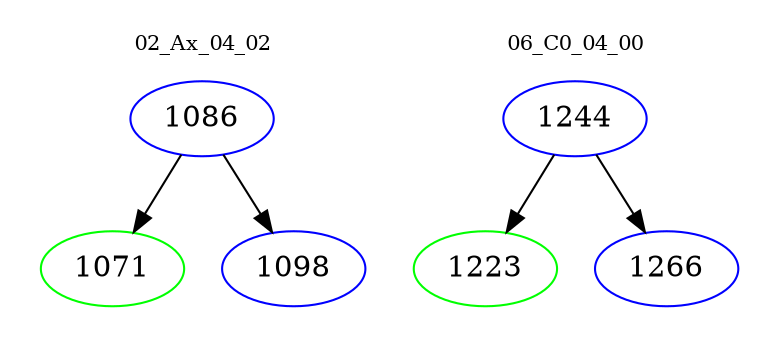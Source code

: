 digraph{
subgraph cluster_0 {
color = white
label = "02_Ax_04_02";
fontsize=10;
T0_1086 [label="1086", color="blue"]
T0_1086 -> T0_1071 [color="black"]
T0_1071 [label="1071", color="green"]
T0_1086 -> T0_1098 [color="black"]
T0_1098 [label="1098", color="blue"]
}
subgraph cluster_1 {
color = white
label = "06_C0_04_00";
fontsize=10;
T1_1244 [label="1244", color="blue"]
T1_1244 -> T1_1223 [color="black"]
T1_1223 [label="1223", color="green"]
T1_1244 -> T1_1266 [color="black"]
T1_1266 [label="1266", color="blue"]
}
}
